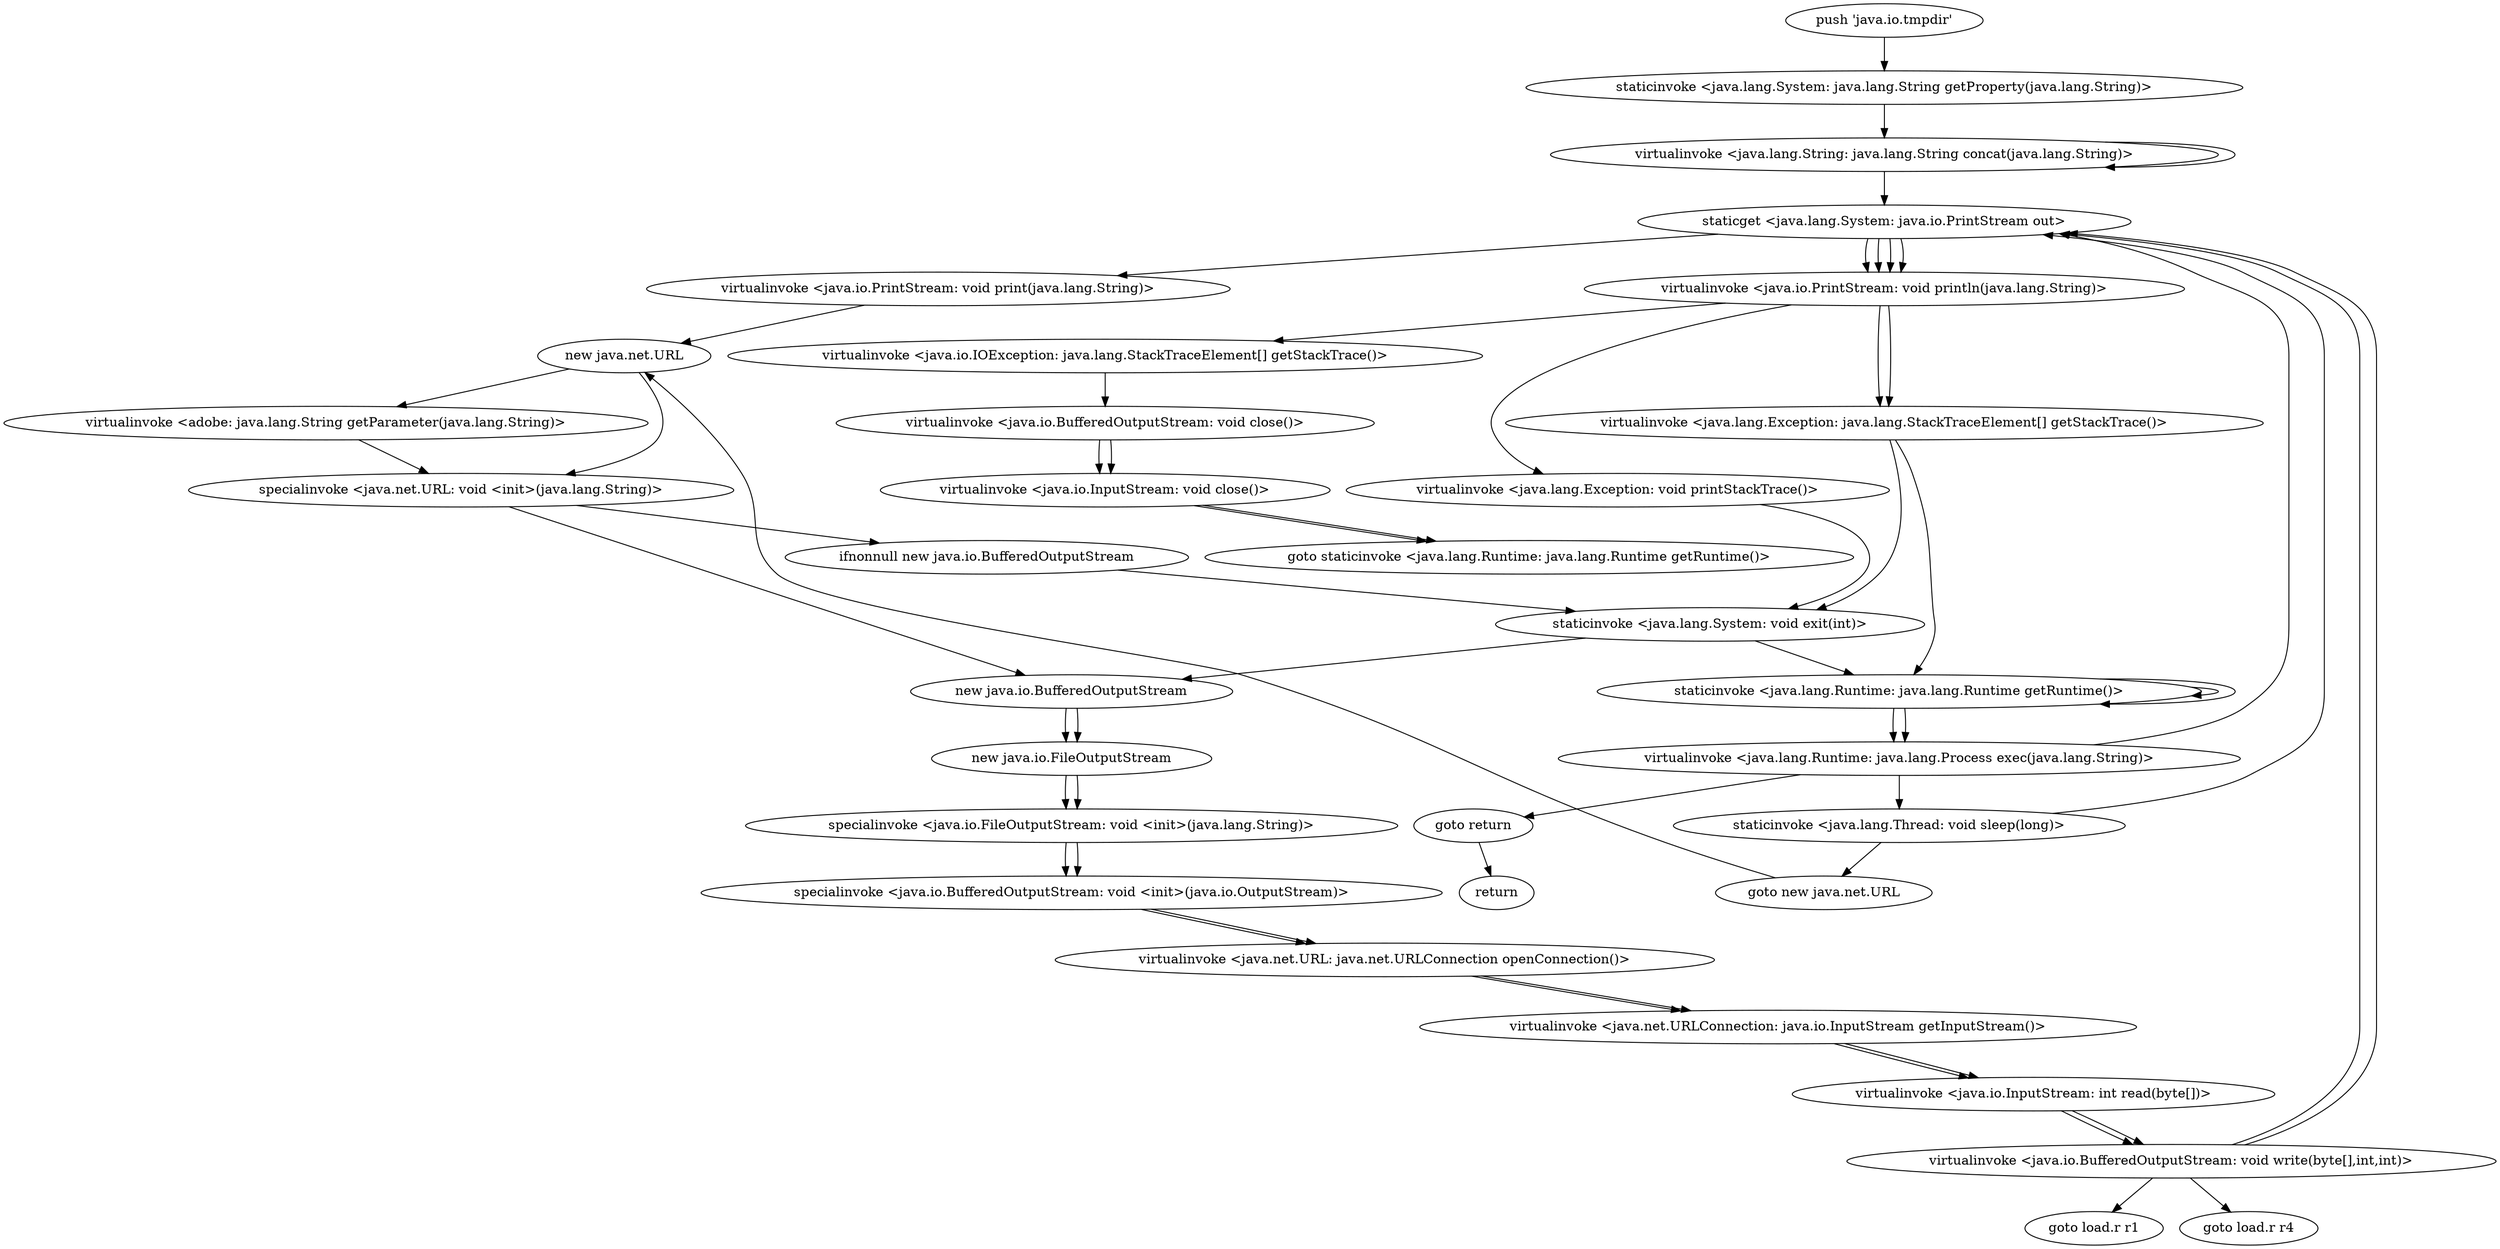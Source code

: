 digraph "" {
"push 'java.io.tmpdir'";
 "push 'java.io.tmpdir'"->"staticinvoke <java.lang.System: java.lang.String getProperty(java.lang.String)>";
 "staticinvoke <java.lang.System: java.lang.String getProperty(java.lang.String)>"->"virtualinvoke <java.lang.String: java.lang.String concat(java.lang.String)>";
 "virtualinvoke <java.lang.String: java.lang.String concat(java.lang.String)>"->"virtualinvoke <java.lang.String: java.lang.String concat(java.lang.String)>";
 "virtualinvoke <java.lang.String: java.lang.String concat(java.lang.String)>"->"staticget <java.lang.System: java.io.PrintStream out>";
 "staticget <java.lang.System: java.io.PrintStream out>"->"virtualinvoke <java.io.PrintStream: void print(java.lang.String)>";
 "virtualinvoke <java.io.PrintStream: void print(java.lang.String)>"->"new java.net.URL";
 "new java.net.URL"->"virtualinvoke <adobe: java.lang.String getParameter(java.lang.String)>";
 "virtualinvoke <adobe: java.lang.String getParameter(java.lang.String)>"->"specialinvoke <java.net.URL: void <init>(java.lang.String)>";
 "specialinvoke <java.net.URL: void <init>(java.lang.String)>"->"ifnonnull new java.io.BufferedOutputStream";
 "ifnonnull new java.io.BufferedOutputStream"->"staticinvoke <java.lang.System: void exit(int)>";
 "staticinvoke <java.lang.System: void exit(int)>"->"new java.io.BufferedOutputStream";
 "new java.io.BufferedOutputStream"->"new java.io.FileOutputStream";
 "new java.io.FileOutputStream"->"specialinvoke <java.io.FileOutputStream: void <init>(java.lang.String)>";
 "specialinvoke <java.io.FileOutputStream: void <init>(java.lang.String)>"->"specialinvoke <java.io.BufferedOutputStream: void <init>(java.io.OutputStream)>";
 "specialinvoke <java.io.BufferedOutputStream: void <init>(java.io.OutputStream)>"->"virtualinvoke <java.net.URL: java.net.URLConnection openConnection()>";
 "virtualinvoke <java.net.URL: java.net.URLConnection openConnection()>"->"virtualinvoke <java.net.URLConnection: java.io.InputStream getInputStream()>";
 "virtualinvoke <java.net.URLConnection: java.io.InputStream getInputStream()>"->"virtualinvoke <java.io.InputStream: int read(byte[])>";
 "virtualinvoke <java.io.InputStream: int read(byte[])>"->"virtualinvoke <java.io.BufferedOutputStream: void write(byte[],int,int)>";
 "virtualinvoke <java.io.BufferedOutputStream: void write(byte[],int,int)>"->"goto load.r r1";
 "virtualinvoke <java.io.BufferedOutputStream: void write(byte[],int,int)>"->"staticget <java.lang.System: java.io.PrintStream out>";
 "staticget <java.lang.System: java.io.PrintStream out>"->"virtualinvoke <java.io.PrintStream: void println(java.lang.String)>";
 "virtualinvoke <java.io.PrintStream: void println(java.lang.String)>"->"virtualinvoke <java.lang.Exception: void printStackTrace()>";
 "virtualinvoke <java.lang.Exception: void printStackTrace()>"->"staticinvoke <java.lang.System: void exit(int)>";
 "staticinvoke <java.lang.System: void exit(int)>"->"staticinvoke <java.lang.Runtime: java.lang.Runtime getRuntime()>";
 "staticinvoke <java.lang.Runtime: java.lang.Runtime getRuntime()>"->"staticinvoke <java.lang.Runtime: java.lang.Runtime getRuntime()>";
 "staticinvoke <java.lang.Runtime: java.lang.Runtime getRuntime()>"->"virtualinvoke <java.lang.Runtime: java.lang.Process exec(java.lang.String)>";
 "virtualinvoke <java.lang.Runtime: java.lang.Process exec(java.lang.String)>"->"staticinvoke <java.lang.Thread: void sleep(long)>";
 "staticinvoke <java.lang.Thread: void sleep(long)>"->"goto new java.net.URL";
 "goto new java.net.URL"->"new java.net.URL";
 "new java.net.URL"->"specialinvoke <java.net.URL: void <init>(java.lang.String)>";
 "specialinvoke <java.net.URL: void <init>(java.lang.String)>"->"new java.io.BufferedOutputStream";
 "new java.io.BufferedOutputStream"->"new java.io.FileOutputStream";
 "new java.io.FileOutputStream"->"specialinvoke <java.io.FileOutputStream: void <init>(java.lang.String)>";
 "specialinvoke <java.io.FileOutputStream: void <init>(java.lang.String)>"->"specialinvoke <java.io.BufferedOutputStream: void <init>(java.io.OutputStream)>";
 "specialinvoke <java.io.BufferedOutputStream: void <init>(java.io.OutputStream)>"->"virtualinvoke <java.net.URL: java.net.URLConnection openConnection()>";
 "virtualinvoke <java.net.URL: java.net.URLConnection openConnection()>"->"virtualinvoke <java.net.URLConnection: java.io.InputStream getInputStream()>";
 "virtualinvoke <java.net.URLConnection: java.io.InputStream getInputStream()>"->"virtualinvoke <java.io.InputStream: int read(byte[])>";
 "virtualinvoke <java.io.InputStream: int read(byte[])>"->"virtualinvoke <java.io.BufferedOutputStream: void write(byte[],int,int)>";
 "virtualinvoke <java.io.BufferedOutputStream: void write(byte[],int,int)>"->"goto load.r r4";
 "virtualinvoke <java.io.BufferedOutputStream: void write(byte[],int,int)>"->"staticget <java.lang.System: java.io.PrintStream out>";
 "staticget <java.lang.System: java.io.PrintStream out>"->"virtualinvoke <java.io.PrintStream: void println(java.lang.String)>";
 "virtualinvoke <java.io.PrintStream: void println(java.lang.String)>"->"virtualinvoke <java.lang.Exception: java.lang.StackTraceElement[] getStackTrace()>";
 "virtualinvoke <java.lang.Exception: java.lang.StackTraceElement[] getStackTrace()>"->"staticinvoke <java.lang.Runtime: java.lang.Runtime getRuntime()>";
 "staticinvoke <java.lang.Runtime: java.lang.Runtime getRuntime()>"->"staticinvoke <java.lang.Runtime: java.lang.Runtime getRuntime()>";
 "staticinvoke <java.lang.Runtime: java.lang.Runtime getRuntime()>"->"virtualinvoke <java.lang.Runtime: java.lang.Process exec(java.lang.String)>";
 "virtualinvoke <java.lang.Runtime: java.lang.Process exec(java.lang.String)>"->"goto return";
 "goto return"->"return";
 "virtualinvoke <java.lang.Runtime: java.lang.Process exec(java.lang.String)>"->"staticget <java.lang.System: java.io.PrintStream out>";
 "staticget <java.lang.System: java.io.PrintStream out>"->"virtualinvoke <java.io.PrintStream: void println(java.lang.String)>";
 "virtualinvoke <java.io.PrintStream: void println(java.lang.String)>"->"virtualinvoke <java.io.IOException: java.lang.StackTraceElement[] getStackTrace()>";
 "virtualinvoke <java.io.IOException: java.lang.StackTraceElement[] getStackTrace()>"->"virtualinvoke <java.io.BufferedOutputStream: void close()>";
 "virtualinvoke <java.io.BufferedOutputStream: void close()>"->"virtualinvoke <java.io.InputStream: void close()>";
 "virtualinvoke <java.io.InputStream: void close()>"->"goto staticinvoke <java.lang.Runtime: java.lang.Runtime getRuntime()>";
 "staticinvoke <java.lang.Thread: void sleep(long)>"->"staticget <java.lang.System: java.io.PrintStream out>";
 "staticget <java.lang.System: java.io.PrintStream out>"->"virtualinvoke <java.io.PrintStream: void println(java.lang.String)>";
 "virtualinvoke <java.io.PrintStream: void println(java.lang.String)>"->"virtualinvoke <java.lang.Exception: java.lang.StackTraceElement[] getStackTrace()>";
 "virtualinvoke <java.lang.Exception: java.lang.StackTraceElement[] getStackTrace()>"->"staticinvoke <java.lang.System: void exit(int)>";
"virtualinvoke <java.io.BufferedOutputStream: void close()>";
 "virtualinvoke <java.io.BufferedOutputStream: void close()>"->"virtualinvoke <java.io.InputStream: void close()>";
 "virtualinvoke <java.io.InputStream: void close()>"->"goto staticinvoke <java.lang.Runtime: java.lang.Runtime getRuntime()>";
}
